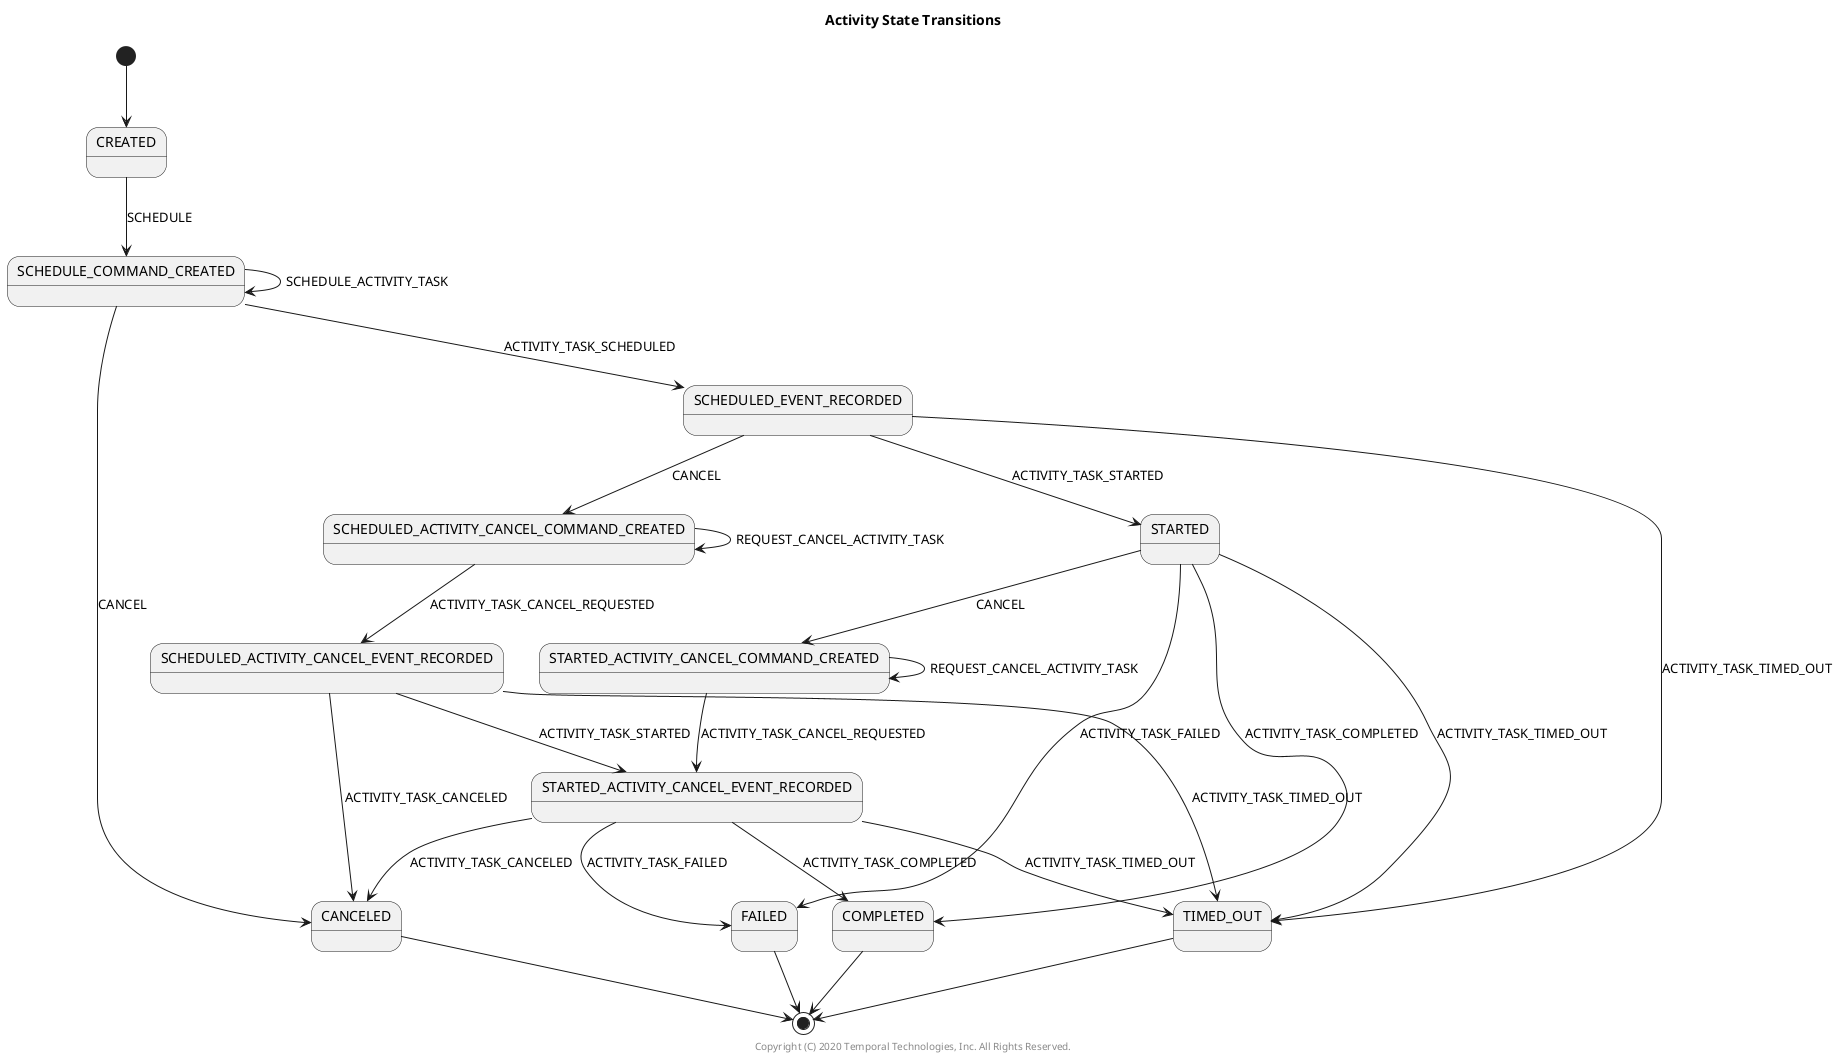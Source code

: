 ` PlantUML <plantuml.com> State Diagram.
` Generated from src/main/java/io/temporal/internal/statemachines/ActivityStateMachine.java
` by io.temporal.internal.statemachines.CommandsGeneratePlantUMLStateDiagramsTest.


@startuml
title Activity State Transitions

[*] --> CREATED
CREATED --> SCHEDULE_COMMAND_CREATED: SCHEDULE
SCHEDULED_ACTIVITY_CANCEL_COMMAND_CREATED --> SCHEDULED_ACTIVITY_CANCEL_COMMAND_CREATED: REQUEST_CANCEL_ACTIVITY_TASK
SCHEDULED_ACTIVITY_CANCEL_COMMAND_CREATED --> SCHEDULED_ACTIVITY_CANCEL_EVENT_RECORDED: ACTIVITY_TASK_CANCEL_REQUESTED
SCHEDULED_ACTIVITY_CANCEL_EVENT_RECORDED --> CANCELED: ACTIVITY_TASK_CANCELED
SCHEDULED_ACTIVITY_CANCEL_EVENT_RECORDED --> STARTED_ACTIVITY_CANCEL_EVENT_RECORDED: ACTIVITY_TASK_STARTED
SCHEDULED_ACTIVITY_CANCEL_EVENT_RECORDED --> TIMED_OUT: ACTIVITY_TASK_TIMED_OUT
SCHEDULED_EVENT_RECORDED --> STARTED: ACTIVITY_TASK_STARTED
SCHEDULED_EVENT_RECORDED --> TIMED_OUT: ACTIVITY_TASK_TIMED_OUT
SCHEDULED_EVENT_RECORDED --> SCHEDULED_ACTIVITY_CANCEL_COMMAND_CREATED: CANCEL
SCHEDULE_COMMAND_CREATED --> SCHEDULE_COMMAND_CREATED: SCHEDULE_ACTIVITY_TASK
SCHEDULE_COMMAND_CREATED --> SCHEDULED_EVENT_RECORDED: ACTIVITY_TASK_SCHEDULED
SCHEDULE_COMMAND_CREATED --> CANCELED: CANCEL
STARTED --> COMPLETED: ACTIVITY_TASK_COMPLETED
STARTED --> FAILED: ACTIVITY_TASK_FAILED
STARTED --> TIMED_OUT: ACTIVITY_TASK_TIMED_OUT
STARTED --> STARTED_ACTIVITY_CANCEL_COMMAND_CREATED: CANCEL
STARTED_ACTIVITY_CANCEL_COMMAND_CREATED --> STARTED_ACTIVITY_CANCEL_COMMAND_CREATED: REQUEST_CANCEL_ACTIVITY_TASK
STARTED_ACTIVITY_CANCEL_COMMAND_CREATED --> STARTED_ACTIVITY_CANCEL_EVENT_RECORDED: ACTIVITY_TASK_CANCEL_REQUESTED
STARTED_ACTIVITY_CANCEL_EVENT_RECORDED --> FAILED: ACTIVITY_TASK_FAILED
STARTED_ACTIVITY_CANCEL_EVENT_RECORDED --> COMPLETED: ACTIVITY_TASK_COMPLETED
STARTED_ACTIVITY_CANCEL_EVENT_RECORDED --> TIMED_OUT: ACTIVITY_TASK_TIMED_OUT
STARTED_ACTIVITY_CANCEL_EVENT_RECORDED --> CANCELED: ACTIVITY_TASK_CANCELED
COMPLETED --> [*]
FAILED --> [*]
TIMED_OUT --> [*]
CANCELED --> [*]
center footer Copyright (C) 2020 Temporal Technologies, Inc. All Rights Reserved.
@enduml

